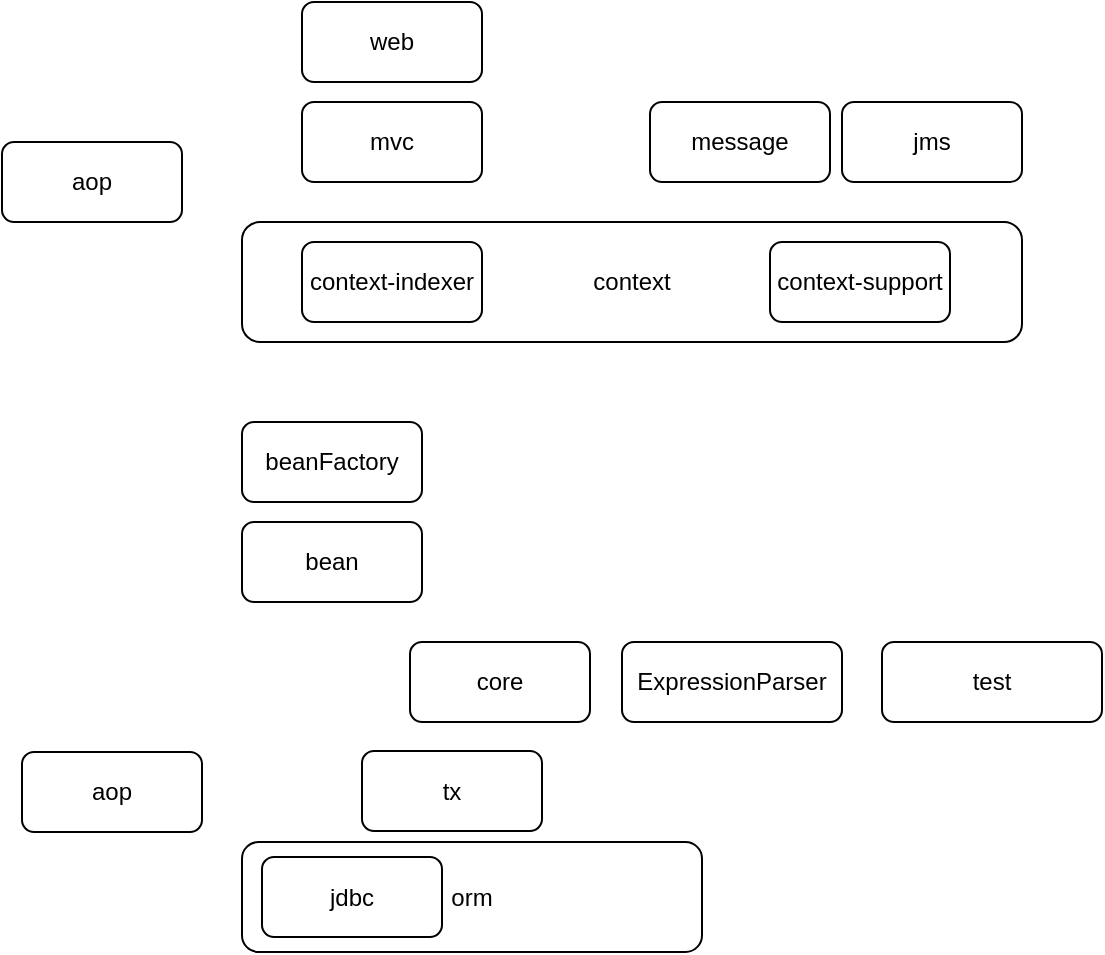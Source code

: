 <mxfile version="20.8.18" type="github">
  <diagram name="第 1 页" id="NtwjsM_fb3mV0uxdRXDD">
    <mxGraphModel dx="819" dy="415" grid="1" gridSize="10" guides="1" tooltips="1" connect="1" arrows="1" fold="1" page="1" pageScale="1" pageWidth="827" pageHeight="1169" math="0" shadow="0">
      <root>
        <mxCell id="0" />
        <mxCell id="1" parent="0" />
        <mxCell id="8DVjuy1b9_jXpODUJ3VI-13" value="orm" style="rounded=1;whiteSpace=wrap;html=1;" vertex="1" parent="1">
          <mxGeometry x="240" y="590" width="230" height="55" as="geometry" />
        </mxCell>
        <mxCell id="8DVjuy1b9_jXpODUJ3VI-1" value="bean" style="rounded=1;whiteSpace=wrap;html=1;" vertex="1" parent="1">
          <mxGeometry x="240" y="430" width="90" height="40" as="geometry" />
        </mxCell>
        <mxCell id="8DVjuy1b9_jXpODUJ3VI-2" value="beanFactory" style="rounded=1;whiteSpace=wrap;html=1;" vertex="1" parent="1">
          <mxGeometry x="240" y="380" width="90" height="40" as="geometry" />
        </mxCell>
        <mxCell id="8DVjuy1b9_jXpODUJ3VI-3" value="context" style="rounded=1;whiteSpace=wrap;html=1;" vertex="1" parent="1">
          <mxGeometry x="240" y="280" width="390" height="60" as="geometry" />
        </mxCell>
        <mxCell id="8DVjuy1b9_jXpODUJ3VI-4" value="context-indexer" style="rounded=1;whiteSpace=wrap;html=1;" vertex="1" parent="1">
          <mxGeometry x="270" y="290" width="90" height="40" as="geometry" />
        </mxCell>
        <mxCell id="8DVjuy1b9_jXpODUJ3VI-7" value="context-support" style="rounded=1;whiteSpace=wrap;html=1;" vertex="1" parent="1">
          <mxGeometry x="504" y="290" width="90" height="40" as="geometry" />
        </mxCell>
        <mxCell id="8DVjuy1b9_jXpODUJ3VI-8" value="core" style="rounded=1;whiteSpace=wrap;html=1;" vertex="1" parent="1">
          <mxGeometry x="324" y="490" width="90" height="40" as="geometry" />
        </mxCell>
        <mxCell id="8DVjuy1b9_jXpODUJ3VI-9" value="ExpressionParser" style="rounded=1;whiteSpace=wrap;html=1;" vertex="1" parent="1">
          <mxGeometry x="430" y="490" width="110" height="40" as="geometry" />
        </mxCell>
        <mxCell id="8DVjuy1b9_jXpODUJ3VI-10" value="jdbc" style="rounded=1;whiteSpace=wrap;html=1;" vertex="1" parent="1">
          <mxGeometry x="250" y="597.5" width="90" height="40" as="geometry" />
        </mxCell>
        <mxCell id="8DVjuy1b9_jXpODUJ3VI-11" value="jms" style="rounded=1;whiteSpace=wrap;html=1;" vertex="1" parent="1">
          <mxGeometry x="540" y="220" width="90" height="40" as="geometry" />
        </mxCell>
        <mxCell id="8DVjuy1b9_jXpODUJ3VI-12" value="message" style="rounded=1;whiteSpace=wrap;html=1;" vertex="1" parent="1">
          <mxGeometry x="444" y="220" width="90" height="40" as="geometry" />
        </mxCell>
        <mxCell id="8DVjuy1b9_jXpODUJ3VI-14" value="mvc" style="rounded=1;whiteSpace=wrap;html=1;" vertex="1" parent="1">
          <mxGeometry x="270" y="220" width="90" height="40" as="geometry" />
        </mxCell>
        <mxCell id="8DVjuy1b9_jXpODUJ3VI-16" value="test" style="rounded=1;whiteSpace=wrap;html=1;" vertex="1" parent="1">
          <mxGeometry x="560" y="490" width="110" height="40" as="geometry" />
        </mxCell>
        <mxCell id="8DVjuy1b9_jXpODUJ3VI-17" value="tx" style="rounded=1;whiteSpace=wrap;html=1;" vertex="1" parent="1">
          <mxGeometry x="300" y="544.5" width="90" height="40" as="geometry" />
        </mxCell>
        <mxCell id="8DVjuy1b9_jXpODUJ3VI-18" value="web" style="rounded=1;whiteSpace=wrap;html=1;" vertex="1" parent="1">
          <mxGeometry x="270" y="170" width="90" height="40" as="geometry" />
        </mxCell>
        <mxCell id="8DVjuy1b9_jXpODUJ3VI-19" value="aop" style="rounded=1;whiteSpace=wrap;html=1;" vertex="1" parent="1">
          <mxGeometry x="120" y="240" width="90" height="40" as="geometry" />
        </mxCell>
        <mxCell id="8DVjuy1b9_jXpODUJ3VI-20" value="aop" style="rounded=1;whiteSpace=wrap;html=1;" vertex="1" parent="1">
          <mxGeometry x="130" y="545" width="90" height="40" as="geometry" />
        </mxCell>
      </root>
    </mxGraphModel>
  </diagram>
</mxfile>
